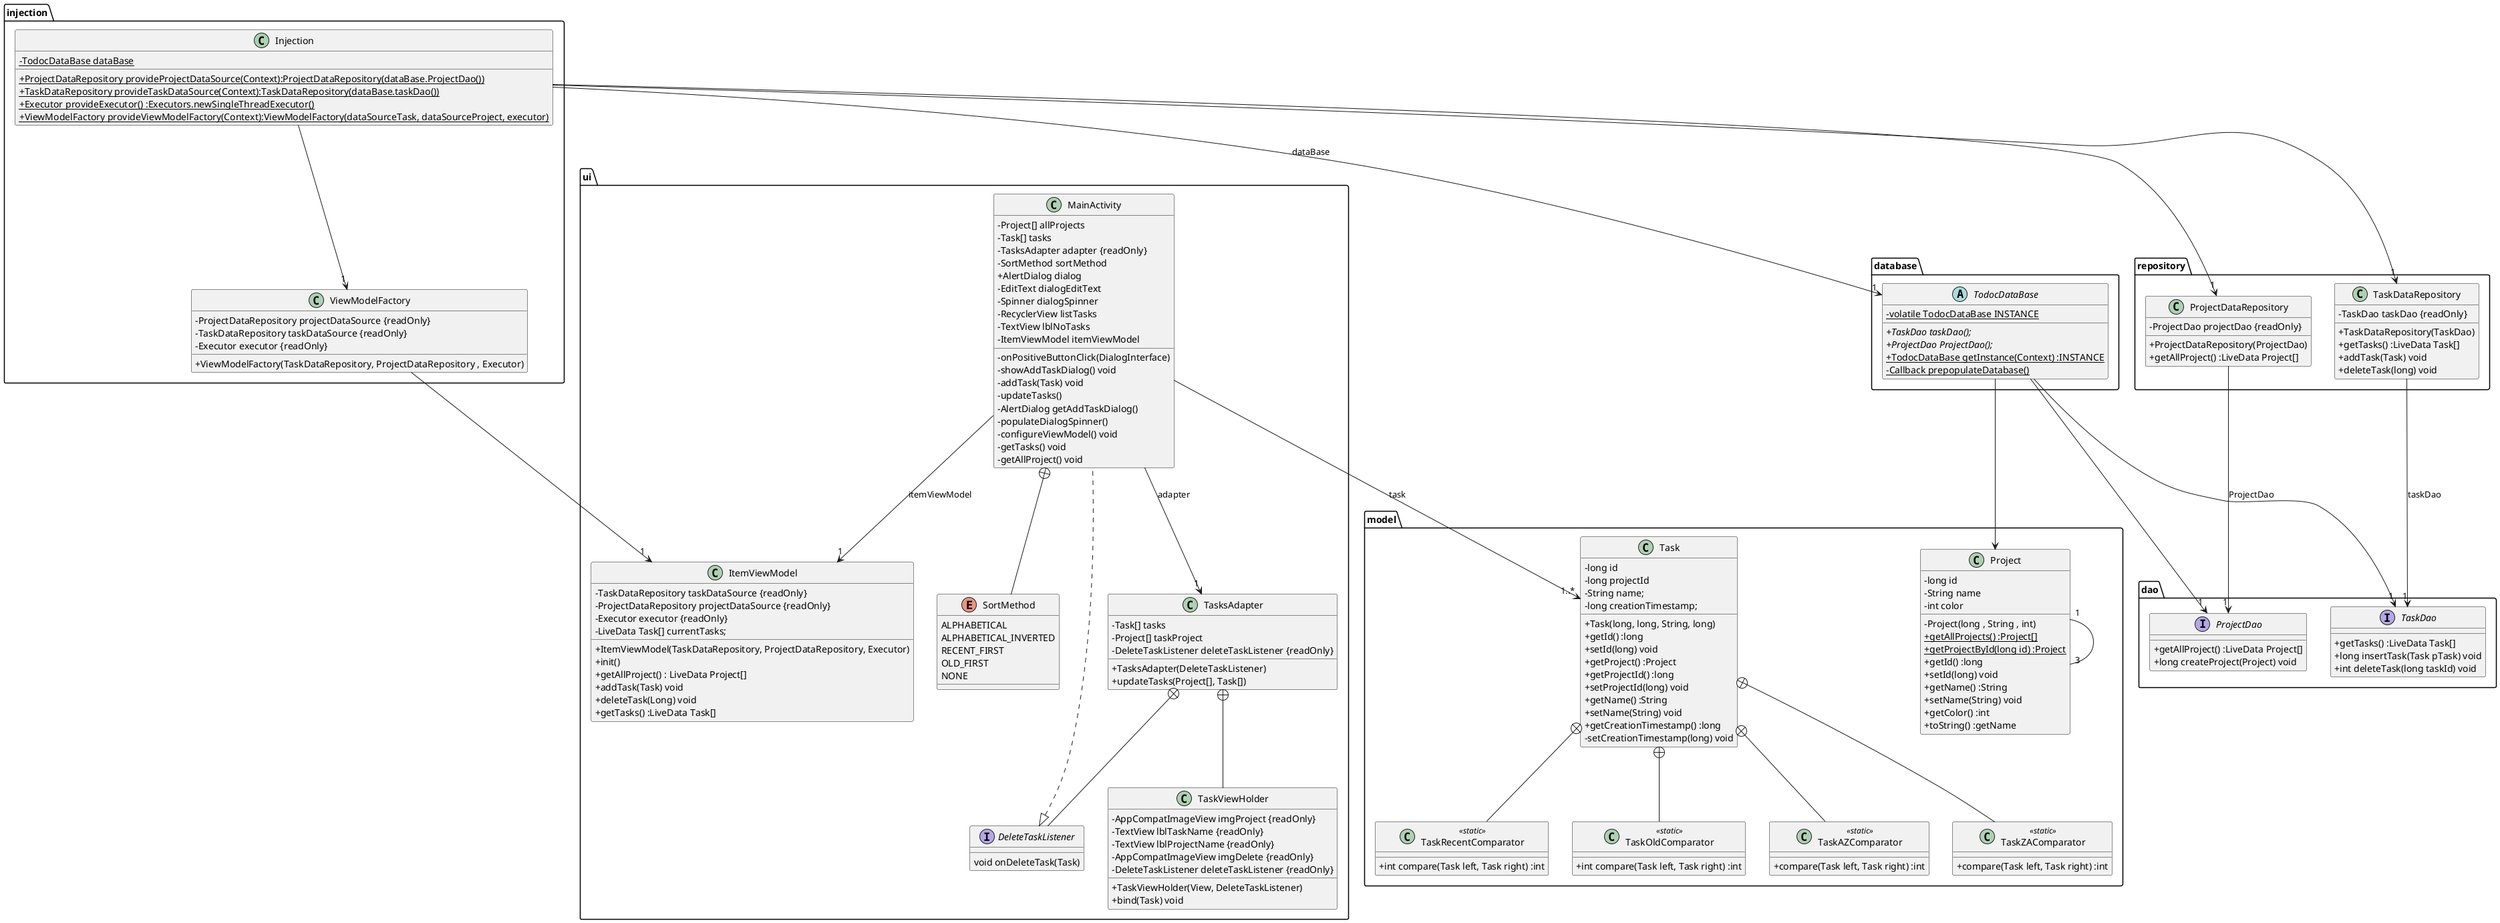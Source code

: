 @startuml
skinparam classAttributeIconSize 0

package ui {
class MainActivity implements DeleteTaskListener {
    - Project[] allProjects
    - Task[] tasks
    - TasksAdapter adapter {readOnly}
    - SortMethod sortMethod
    + AlertDialog dialog
    - EditText dialogEditText
    - Spinner dialogSpinner
    - RecyclerView listTasks
    - TextView lblNoTasks
    - ItemViewModel itemViewModel

    - onPositiveButtonClick(DialogInterface)
    - showAddTaskDialog() void
    - addTask(Task) void
    - updateTasks()
    - AlertDialog getAddTaskDialog()
    - populateDialogSpinner()
    - configureViewModel() void
    - getTasks() void
    - getAllProject() void
}
MainActivity --> "1" TasksAdapter :adapter
MainActivity +-- SortMethod

enum SortMethod{
    ALPHABETICAL
    ALPHABETICAL_INVERTED
    RECENT_FIRST
    OLD_FIRST
    NONE
}

class ItemViewModel {
    - TaskDataRepository taskDataSource {readOnly}
    - ProjectDataRepository projectDataSource {readOnly}
    - Executor executor {readOnly}
    - LiveData Task[] currentTasks;
    + ItemViewModel(TaskDataRepository, ProjectDataRepository, Executor)
    + init()
    + getAllProject() : LiveData Project[]
    + addTask(Task) void
    + deleteTask(Long) void
    + getTasks() :LiveData Task[]
}

class TasksAdapter {
    - Task[] tasks
    - Project[] taskProject
    - DeleteTaskListener deleteTaskListener {readOnly}
    + TasksAdapter(DeleteTaskListener)
    + updateTasks(Project[], Task[])
}

interface DeleteTaskListener {
            void onDeleteTask(Task)
}

class TaskViewHolder {
    - AppCompatImageView imgProject {readOnly}
    - TextView lblTaskName {readOnly}
    - TextView lblProjectName {readOnly}
    - AppCompatImageView imgDelete {readOnly}
    - DeleteTaskListener deleteTaskListener {readOnly}
    + TaskViewHolder(View, DeleteTaskListener)
    + bind(Task) void
}
}



package model{
    class Project {
    -long id
    -String name
    -int color
    -Project(long , String , int)
    +{static} getAllProjects() :Project[]
    +{static} getProjectById(long id) :Project
    +getId() :long
    +setId(long) void
    +getName() :String
    +setName(String) void
    +getColor() :int
    +toString() :getName
}

Project "1" - "3" Project

class Task {
    - long id
    - long projectId
    - String name;
    - long creationTimestamp;
    + Task(long, long, String, long)
    + getId() :long
    + setId(long) void
    + getProject() :Project
    + getProjectId() :long
    + setProjectId(long) void
    + getName() :String
    + setName(String) void
    + getCreationTimestamp() :long
    - setCreationTimestamp(long) void
}

class TaskAZComparator <<static>> {
+ compare(Task left, Task right) :int
}

class TaskZAComparator <<static>> {
+ compare(Task left, Task right) :int
}

class TaskRecentComparator <<static>> {
+ int compare(Task left, Task right) :int
}

class TaskOldComparator <<static>> {
+ int compare(Task left, Task right) :int
}

Task +-- TaskAZComparator
Task +-- TaskZAComparator
Task +-- TaskRecentComparator
Task +-- TaskOldComparator

}

package repository {
class TaskDataRepository {
    -TaskDao taskDao {readOnly}
    +TaskDataRepository(TaskDao)
    +getTasks() :LiveData Task[]
    + addTask(Task) void
    + deleteTask(long) void
}


class ProjectDataRepository {
    - ProjectDao projectDao {readOnly}
    + ProjectDataRepository(ProjectDao)
    + getAllProject() :LiveData Project[]
  }
}

package dao{
interface TaskDao{
    +getTasks() :LiveData Task[]
    +long insertTask(Task pTask) void
    +int deleteTask(long taskId) void
   }

interface ProjectDao {
    +getAllProject() :LiveData Project[]
    +long createProject(Project) void
   }
}


package database{
abstract TodocDataBase  {
-{static} volatile TodocDataBase INSTANCE
+{abstract} TaskDao taskDao();
+{abstract} ProjectDao ProjectDao();
+{static} TodocDataBase getInstance(Context) :INSTANCE
-{static} Callback prepopulateDatabase()
}
}





package injection {
class ViewModelFactory {
    - ProjectDataRepository projectDataSource {readOnly}
    - TaskDataRepository taskDataSource {readOnly}
    - Executor executor {readOnly}
    + ViewModelFactory(TaskDataRepository, ProjectDataRepository , Executor)
}

class Injection {
    - {static}TodocDataBase dataBase
    + {static} ProjectDataRepository provideProjectDataSource(Context):ProjectDataRepository(dataBase.ProjectDao())
    + {static} TaskDataRepository provideTaskDataSource(Context):TaskDataRepository(dataBase.taskDao())
    + {static} Executor provideExecutor() :Executors.newSingleThreadExecutor()
    + {static} ViewModelFactory provideViewModelFactory(Context):ViewModelFactory(dataSourceTask, dataSourceProject, executor)
    }
}


MainActivity --> "1..*" Task : task
MainActivity --> "1" ItemViewModel :itemViewModel

Injection --> "1" ViewModelFactory
Injection --> "1" ProjectDataRepository
Injection --> "1" TaskDataRepository
Injection --> "1" TodocDataBase :dataBase

TasksAdapter +-- DeleteTaskListener
TasksAdapter +-- TaskViewHolder

TodocDataBase -->  Project
TodocDataBase  --> "1" ProjectDao
TodocDataBase  --> "1" TaskDao


TaskDataRepository --> "1" TaskDao : taskDao
ProjectDataRepository --> "1" ProjectDao :ProjectDao
ViewModelFactory --> "1" ItemViewModel

@enduml